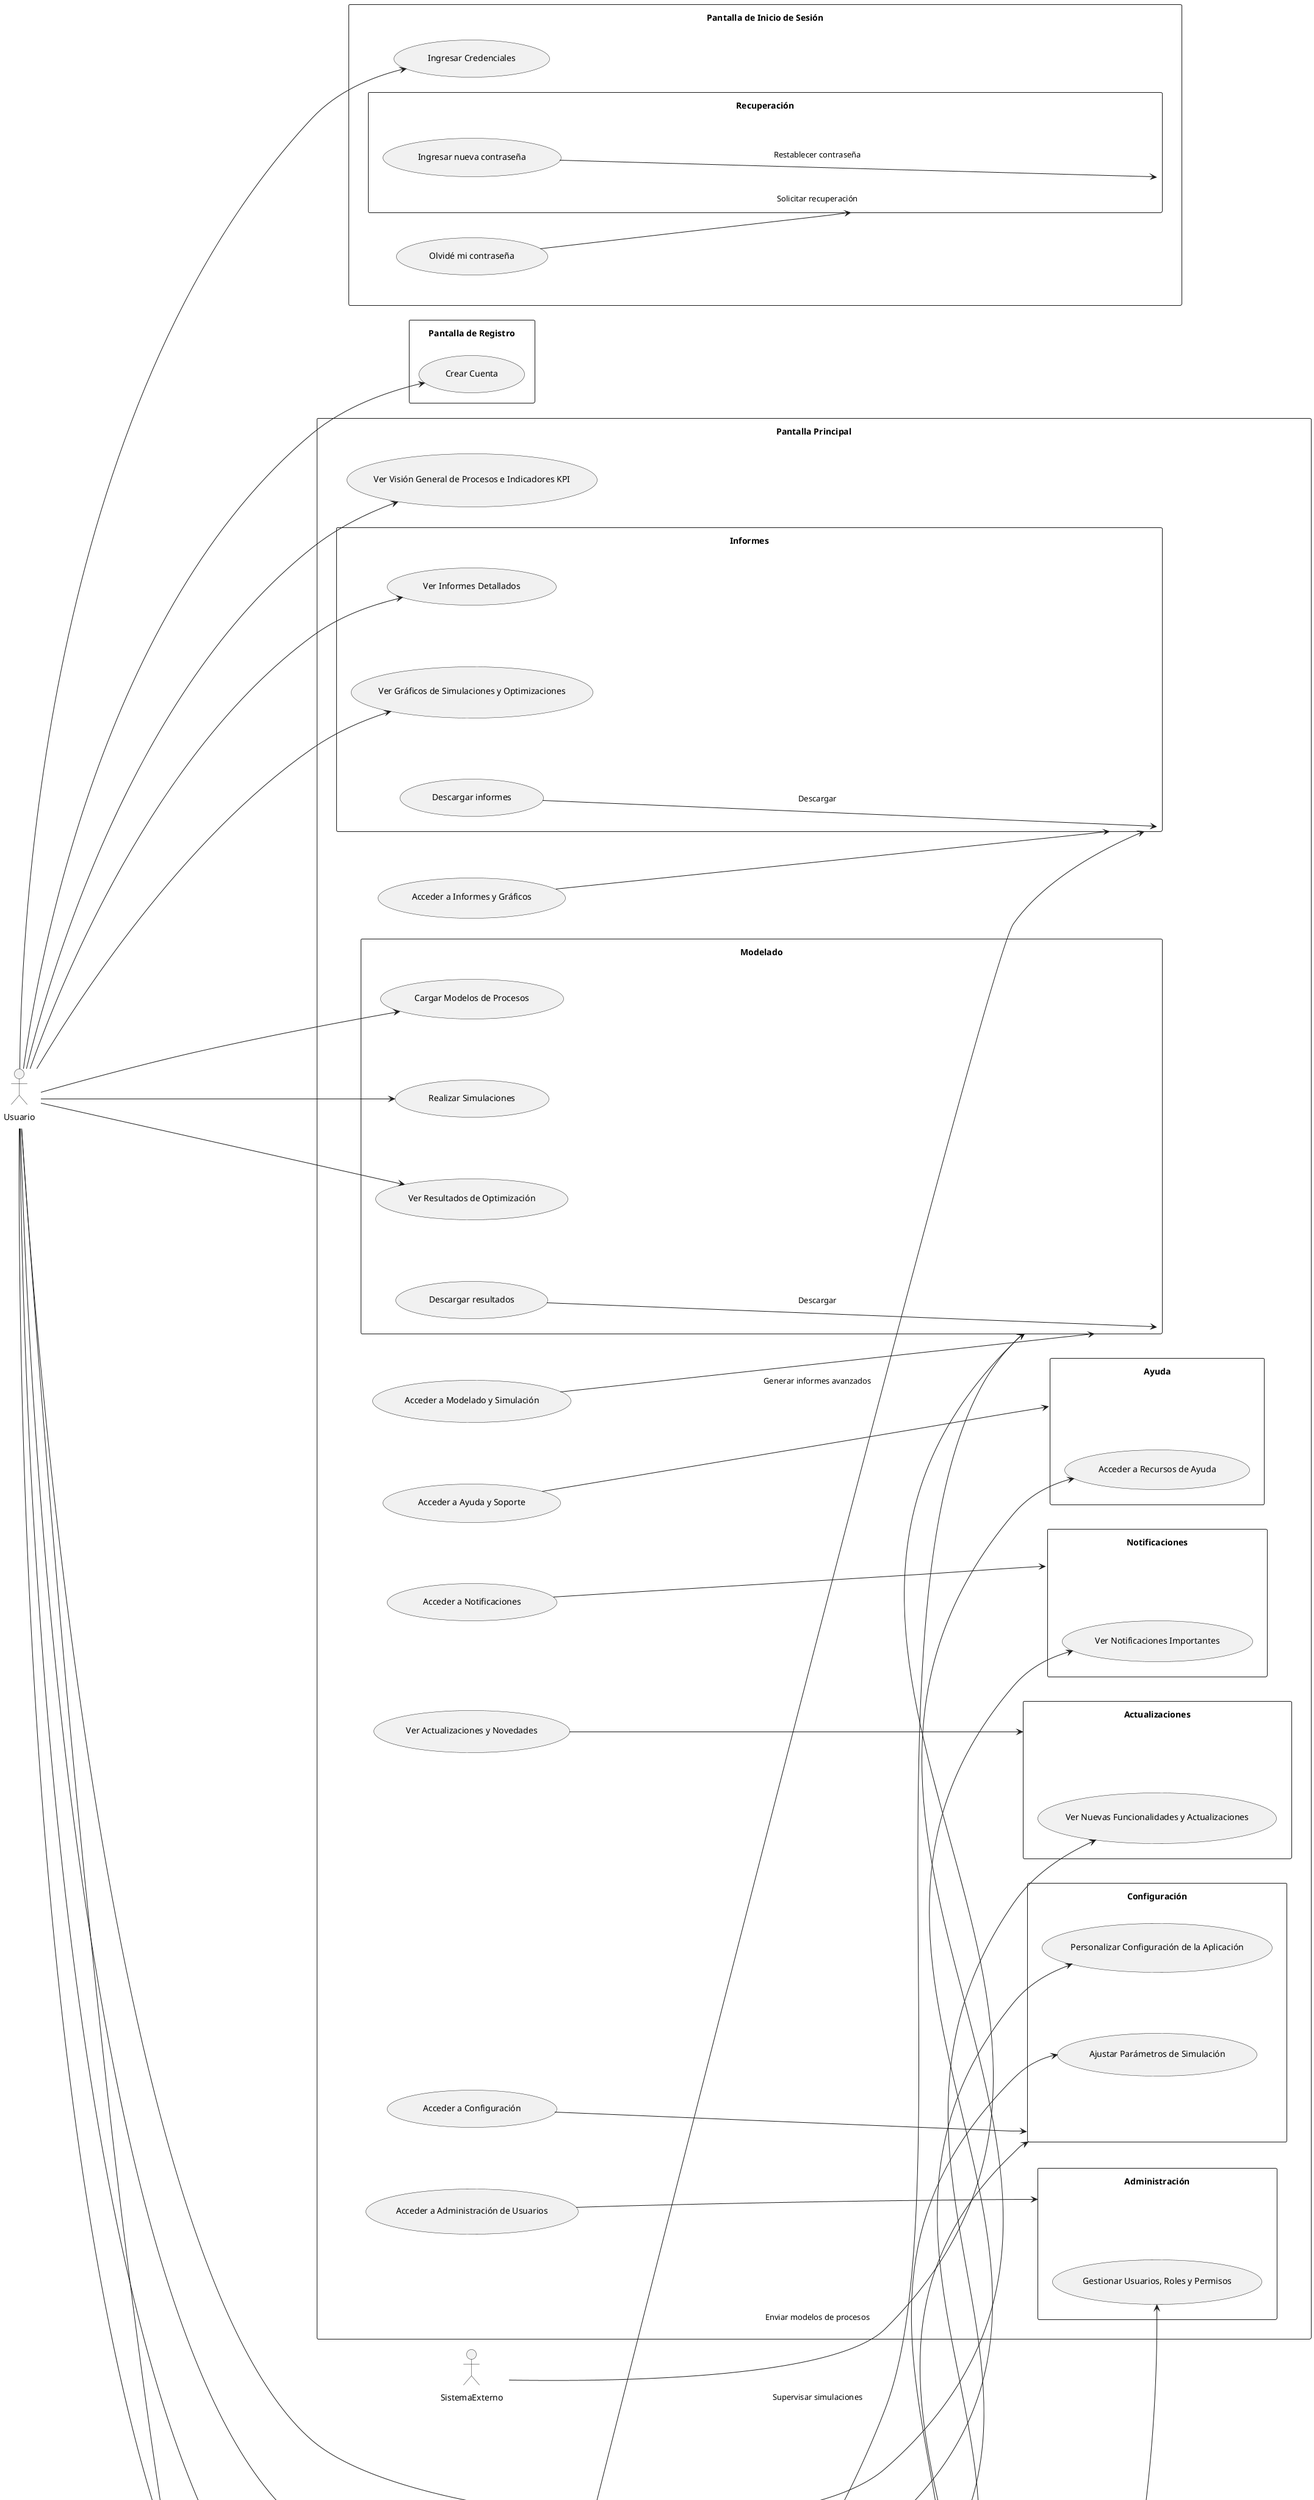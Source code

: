 @startuml GreenOps
left to right direction

skinparam ranksep 500
skinparam nodesep 100
skinparam padding 10
skinparam boxPadding 20

actor Usuario as U
actor Administrador as A
actor SistemaExterno as SE

rectangle "Pantalla de Inicio de Sesión" as Login {
  U --> (Ingresar Credenciales)
  (Olvidé mi contraseña) --> Recuperación : Solicitar recuperación
}

rectangle "Pantalla de Registro" as Registro {
  U --> (Crear Cuenta)
}

rectangle "Pantalla de Recuperación de Contraseña" as Recuperación {
  (Ingresar nueva contraseña) --> Recuperación : Restablecer contraseña
}


rectangle "Pantalla Principal" as Principal {
  U --> (Ver Visión General de Procesos e Indicadores KPI)
  (Acceder a Modelado y Simulación) --> Modelado
  (Acceder a Informes y Gráficos) --> Informes
  (Acceder a Configuración) --> Configuración
  (Acceder a Ayuda y Soporte) --> Ayuda
  (Acceder a Administración de Usuarios) --> Administración
  (Acceder a Notificaciones) --> Notificaciones
  (Ver Actualizaciones y Novedades) --> Actualizaciones
}

rectangle "Pantalla de Modelado y Simulación" as Modelado {
  U --> (Cargar Modelos de Procesos)
  U --> (Realizar Simulaciones)
  U --> (Ver Resultados de Optimización)
  (Descargar resultados) --> Modelado : Descargar
  A --> Modelado : Supervisar simulaciones
  SE --> Modelado : Enviar modelos de procesos
}

rectangle "Pantalla de Informes y Gráficos" as Informes {
  U --> (Ver Informes Detallados)
  U --> (Ver Gráficos de Simulaciones y Optimizaciones)
  (Descargar informes) --> Informes : Descargar
  A --> Informes : Generar informes avanzados
}

rectangle "Pantalla de Configuración" as Configuración {
  U --> (Personalizar Configuración de la Aplicación)
  U --> (Ajustar Parámetros de Simulación)
  A --> Configuración : Configurar permisos de usuarios
}

rectangle "Pantalla de Ayuda y Soporte" as Ayuda {
  U --> (Acceder a Recursos de Ayuda)
}

rectangle "Pantalla de Administración de Usuarios" as Administración {
  A --> (Gestionar Usuarios, Roles y Permisos)
}

rectangle "Pantalla de Notificaciones" as Notificaciones {
  U --> (Ver Notificaciones Importantes)
}

rectangle "Pantalla de Actualizaciones y Novedades" as Actualizaciones {
  U --> (Ver Nuevas Funcionalidades y Actualizaciones)
}
@enduml